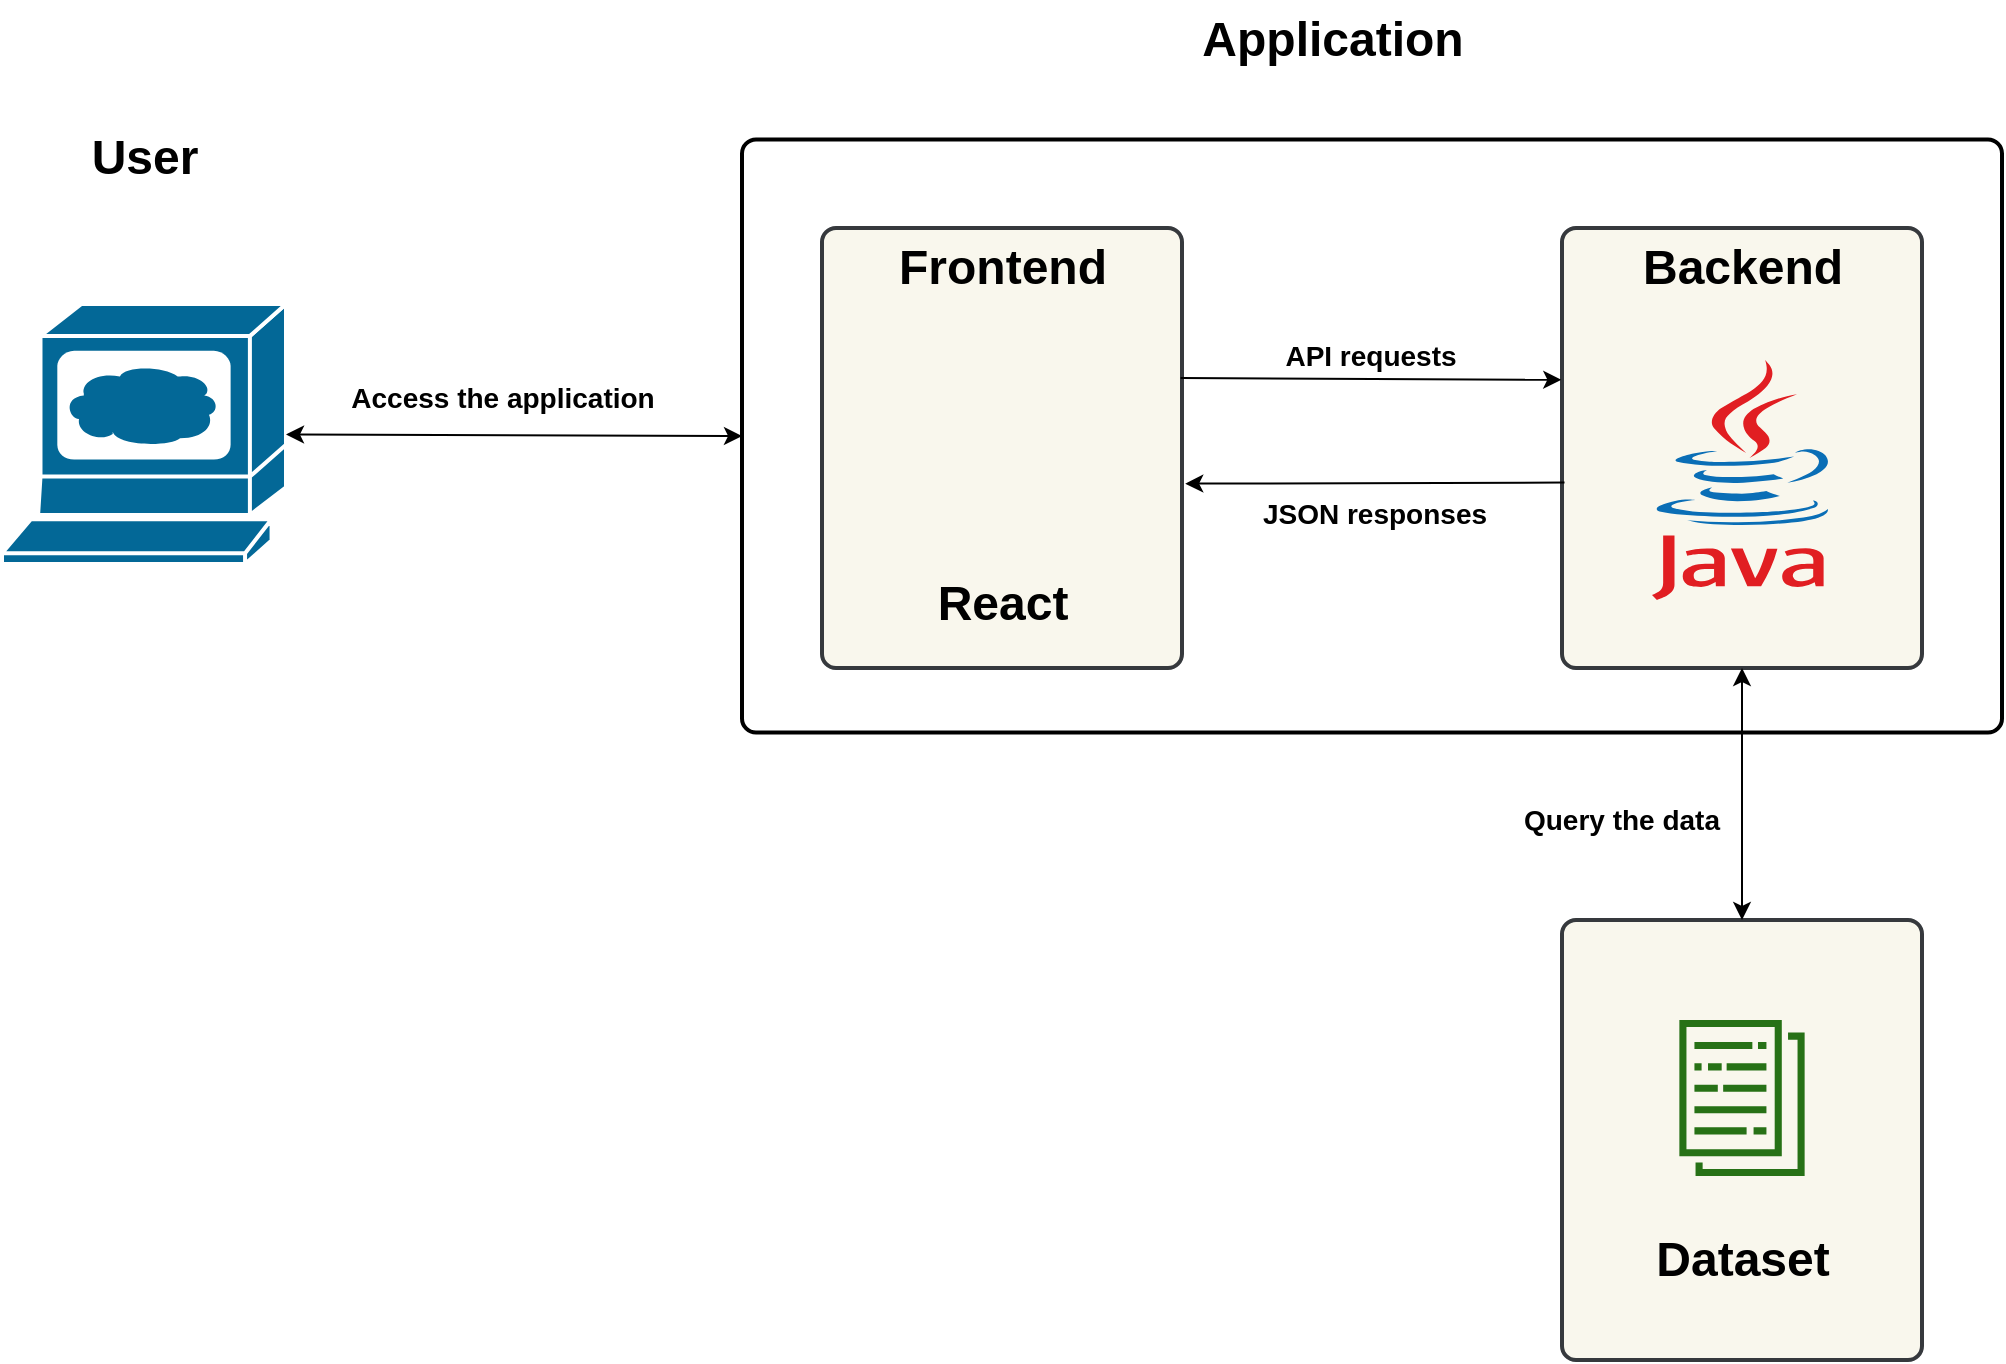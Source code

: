 <mxfile version="13.8.1" type="device"><diagram id="DqwIvfknlscuTBBRpgxf" name="Page-1"><mxGraphModel dx="1865" dy="556" grid="1" gridSize="10" guides="1" tooltips="1" connect="1" arrows="1" fold="1" page="1" pageScale="1" pageWidth="827" pageHeight="1169" math="0" shadow="0"><root><mxCell id="0"/><mxCell id="1" parent="0"/><mxCell id="hDUl_mrgvE461zw6lqxG-23" value="" style="rounded=1;whiteSpace=wrap;html=1;absoluteArcSize=1;arcSize=14;strokeWidth=2;fontSize=14;fillColor=#f9f7ed;strokeColor=#36393d;" vertex="1" parent="1"><mxGeometry x="590.0" y="470" width="180" height="220" as="geometry"/></mxCell><mxCell id="hDUl_mrgvE461zw6lqxG-12" value="" style="rounded=1;whiteSpace=wrap;html=1;absoluteArcSize=1;arcSize=14;strokeWidth=2;" vertex="1" parent="1"><mxGeometry x="180" y="79.75" width="630" height="296.5" as="geometry"/></mxCell><mxCell id="hDUl_mrgvE461zw6lqxG-1" value="" style="outlineConnect=0;fontColor=#232F3E;gradientColor=none;fillColor=#277116;strokeColor=none;dashed=0;verticalLabelPosition=bottom;verticalAlign=top;align=center;html=1;fontSize=12;fontStyle=0;aspect=fixed;pointerEvents=1;shape=mxgraph.aws4.data_set;" vertex="1" parent="1"><mxGeometry x="648.5" y="520" width="63" height="78" as="geometry"/></mxCell><mxCell id="hDUl_mrgvE461zw6lqxG-2" value="" style="shape=mxgraph.cisco.computers_and_peripherals.web_browser;html=1;pointerEvents=1;dashed=0;fillColor=#036897;strokeColor=#ffffff;strokeWidth=2;verticalLabelPosition=bottom;verticalAlign=top;align=center;outlineConnect=0;" vertex="1" parent="1"><mxGeometry x="-190" y="162" width="142" height="130" as="geometry"/></mxCell><mxCell id="hDUl_mrgvE461zw6lqxG-4" value="User" style="text;strokeColor=none;fillColor=none;html=1;fontSize=24;fontStyle=1;verticalAlign=middle;align=center;" vertex="1" parent="1"><mxGeometry x="-169" y="69" width="100" height="40" as="geometry"/></mxCell><mxCell id="hDUl_mrgvE461zw6lqxG-6" value="" style="rounded=1;whiteSpace=wrap;html=1;absoluteArcSize=1;arcSize=14;strokeWidth=2;fillColor=#f9f7ed;strokeColor=#36393d;" vertex="1" parent="1"><mxGeometry x="220" y="124" width="180" height="220" as="geometry"/></mxCell><mxCell id="hDUl_mrgvE461zw6lqxG-8" value="Frontend" style="text;strokeColor=none;fillColor=none;html=1;fontSize=24;fontStyle=1;verticalAlign=middle;align=center;" vertex="1" parent="1"><mxGeometry x="260" y="124" width="100" height="40" as="geometry"/></mxCell><mxCell id="hDUl_mrgvE461zw6lqxG-10" value="" style="shape=image;html=1;verticalAlign=top;verticalLabelPosition=bottom;labelBackgroundColor=#ffffff;imageAspect=0;aspect=fixed;image=https://cdn4.iconfinder.com/data/icons/logos-3/600/React.js_logo-128.png" vertex="1" parent="1"><mxGeometry x="246" y="164" width="128" height="128" as="geometry"/></mxCell><mxCell id="hDUl_mrgvE461zw6lqxG-11" value="React" style="text;strokeColor=none;fillColor=none;html=1;fontSize=24;fontStyle=1;verticalAlign=middle;align=center;" vertex="1" parent="1"><mxGeometry x="260" y="292" width="100" height="40" as="geometry"/></mxCell><mxCell id="hDUl_mrgvE461zw6lqxG-14" value="" style="rounded=1;whiteSpace=wrap;html=1;absoluteArcSize=1;arcSize=14;strokeWidth=2;fillColor=#f9f7ed;strokeColor=#36393d;" vertex="1" parent="1"><mxGeometry x="590" y="124" width="180" height="220" as="geometry"/></mxCell><mxCell id="hDUl_mrgvE461zw6lqxG-15" value="Backend" style="text;strokeColor=none;fillColor=none;html=1;fontSize=24;fontStyle=1;verticalAlign=middle;align=center;" vertex="1" parent="1"><mxGeometry x="630" y="124" width="100" height="40" as="geometry"/></mxCell><mxCell id="hDUl_mrgvE461zw6lqxG-17" value="Application" style="text;strokeColor=none;fillColor=none;html=1;fontSize=24;fontStyle=1;verticalAlign=middle;align=center;" vertex="1" parent="1"><mxGeometry x="425" y="10" width="100" height="40" as="geometry"/></mxCell><mxCell id="hDUl_mrgvE461zw6lqxG-21" value="API requests" style="endArrow=classic;html=1;fontStyle=1;fontSize=14;exitX=0.996;exitY=0.341;exitDx=0;exitDy=0;exitPerimeter=0;labelBorderColor=none;rounded=0;entryX=-0.002;entryY=0.345;entryDx=0;entryDy=0;entryPerimeter=0;verticalAlign=bottom;" edge="1" parent="1" source="hDUl_mrgvE461zw6lqxG-6" target="hDUl_mrgvE461zw6lqxG-14"><mxGeometry width="50" height="50" relative="1" as="geometry"><mxPoint x="440" y="210" as="sourcePoint"/><mxPoint x="590" y="197" as="targetPoint"/></mxGeometry></mxCell><mxCell id="hDUl_mrgvE461zw6lqxG-22" value="JSON responses" style="endArrow=classic;html=1;horizontal=1;exitX=0.007;exitY=0.715;exitDx=0;exitDy=0;exitPerimeter=0;fontSize=14;fontStyle=1;entryX=1.009;entryY=0.581;entryDx=0;entryDy=0;entryPerimeter=0;verticalAlign=top;rounded=0;" edge="1" parent="1" target="hDUl_mrgvE461zw6lqxG-6"><mxGeometry width="50" height="50" relative="1" as="geometry"><mxPoint x="591.26" y="251.3" as="sourcePoint"/><mxPoint x="440" y="251.3" as="targetPoint"/></mxGeometry></mxCell><mxCell id="hDUl_mrgvE461zw6lqxG-24" value="Dataset" style="text;strokeColor=none;fillColor=none;html=1;fontSize=24;fontStyle=1;verticalAlign=middle;align=center;" vertex="1" parent="1"><mxGeometry x="630" y="620" width="100" height="40" as="geometry"/></mxCell><mxCell id="hDUl_mrgvE461zw6lqxG-25" value="Query the data" style="endArrow=classic;html=1;fontSize=14;entryX=0.5;entryY=1;entryDx=0;entryDy=0;fontStyle=1;verticalAlign=middle;rounded=0;jumpSize=6;shadow=0;sketch=0;exitX=0.5;exitY=0;exitDx=0;exitDy=0;startArrow=classic;startFill=1;align=right;" edge="1" parent="1" source="hDUl_mrgvE461zw6lqxG-23" target="hDUl_mrgvE461zw6lqxG-14"><mxGeometry x="-0.206" y="10" width="50" height="50" relative="1" as="geometry"><mxPoint x="680" y="450" as="sourcePoint"/><mxPoint x="700" y="360" as="targetPoint"/><mxPoint as="offset"/></mxGeometry></mxCell><mxCell id="hDUl_mrgvE461zw6lqxG-27" value="Access the application" style="endArrow=classic;startArrow=classic;html=1;shadow=0;fontSize=14;entryX=0;entryY=0.5;entryDx=0;entryDy=0;horizontal=1;verticalAlign=bottom;fontStyle=1;align=center;labelBorderColor=none;rounded=0;" edge="1" parent="1" source="hDUl_mrgvE461zw6lqxG-2" target="hDUl_mrgvE461zw6lqxG-12"><mxGeometry x="-0.058" y="8" width="50" height="50" relative="1" as="geometry"><mxPoint x="90" y="250" as="sourcePoint"/><mxPoint x="140" y="200" as="targetPoint"/><mxPoint as="offset"/></mxGeometry></mxCell><mxCell id="hDUl_mrgvE461zw6lqxG-30" value="" style="dashed=0;outlineConnect=0;html=1;align=center;labelPosition=center;verticalLabelPosition=bottom;verticalAlign=top;shape=mxgraph.weblogos.java;fontSize=14;" vertex="1" parent="1"><mxGeometry x="635" y="190" width="90" height="120" as="geometry"/></mxCell></root></mxGraphModel></diagram></mxfile>